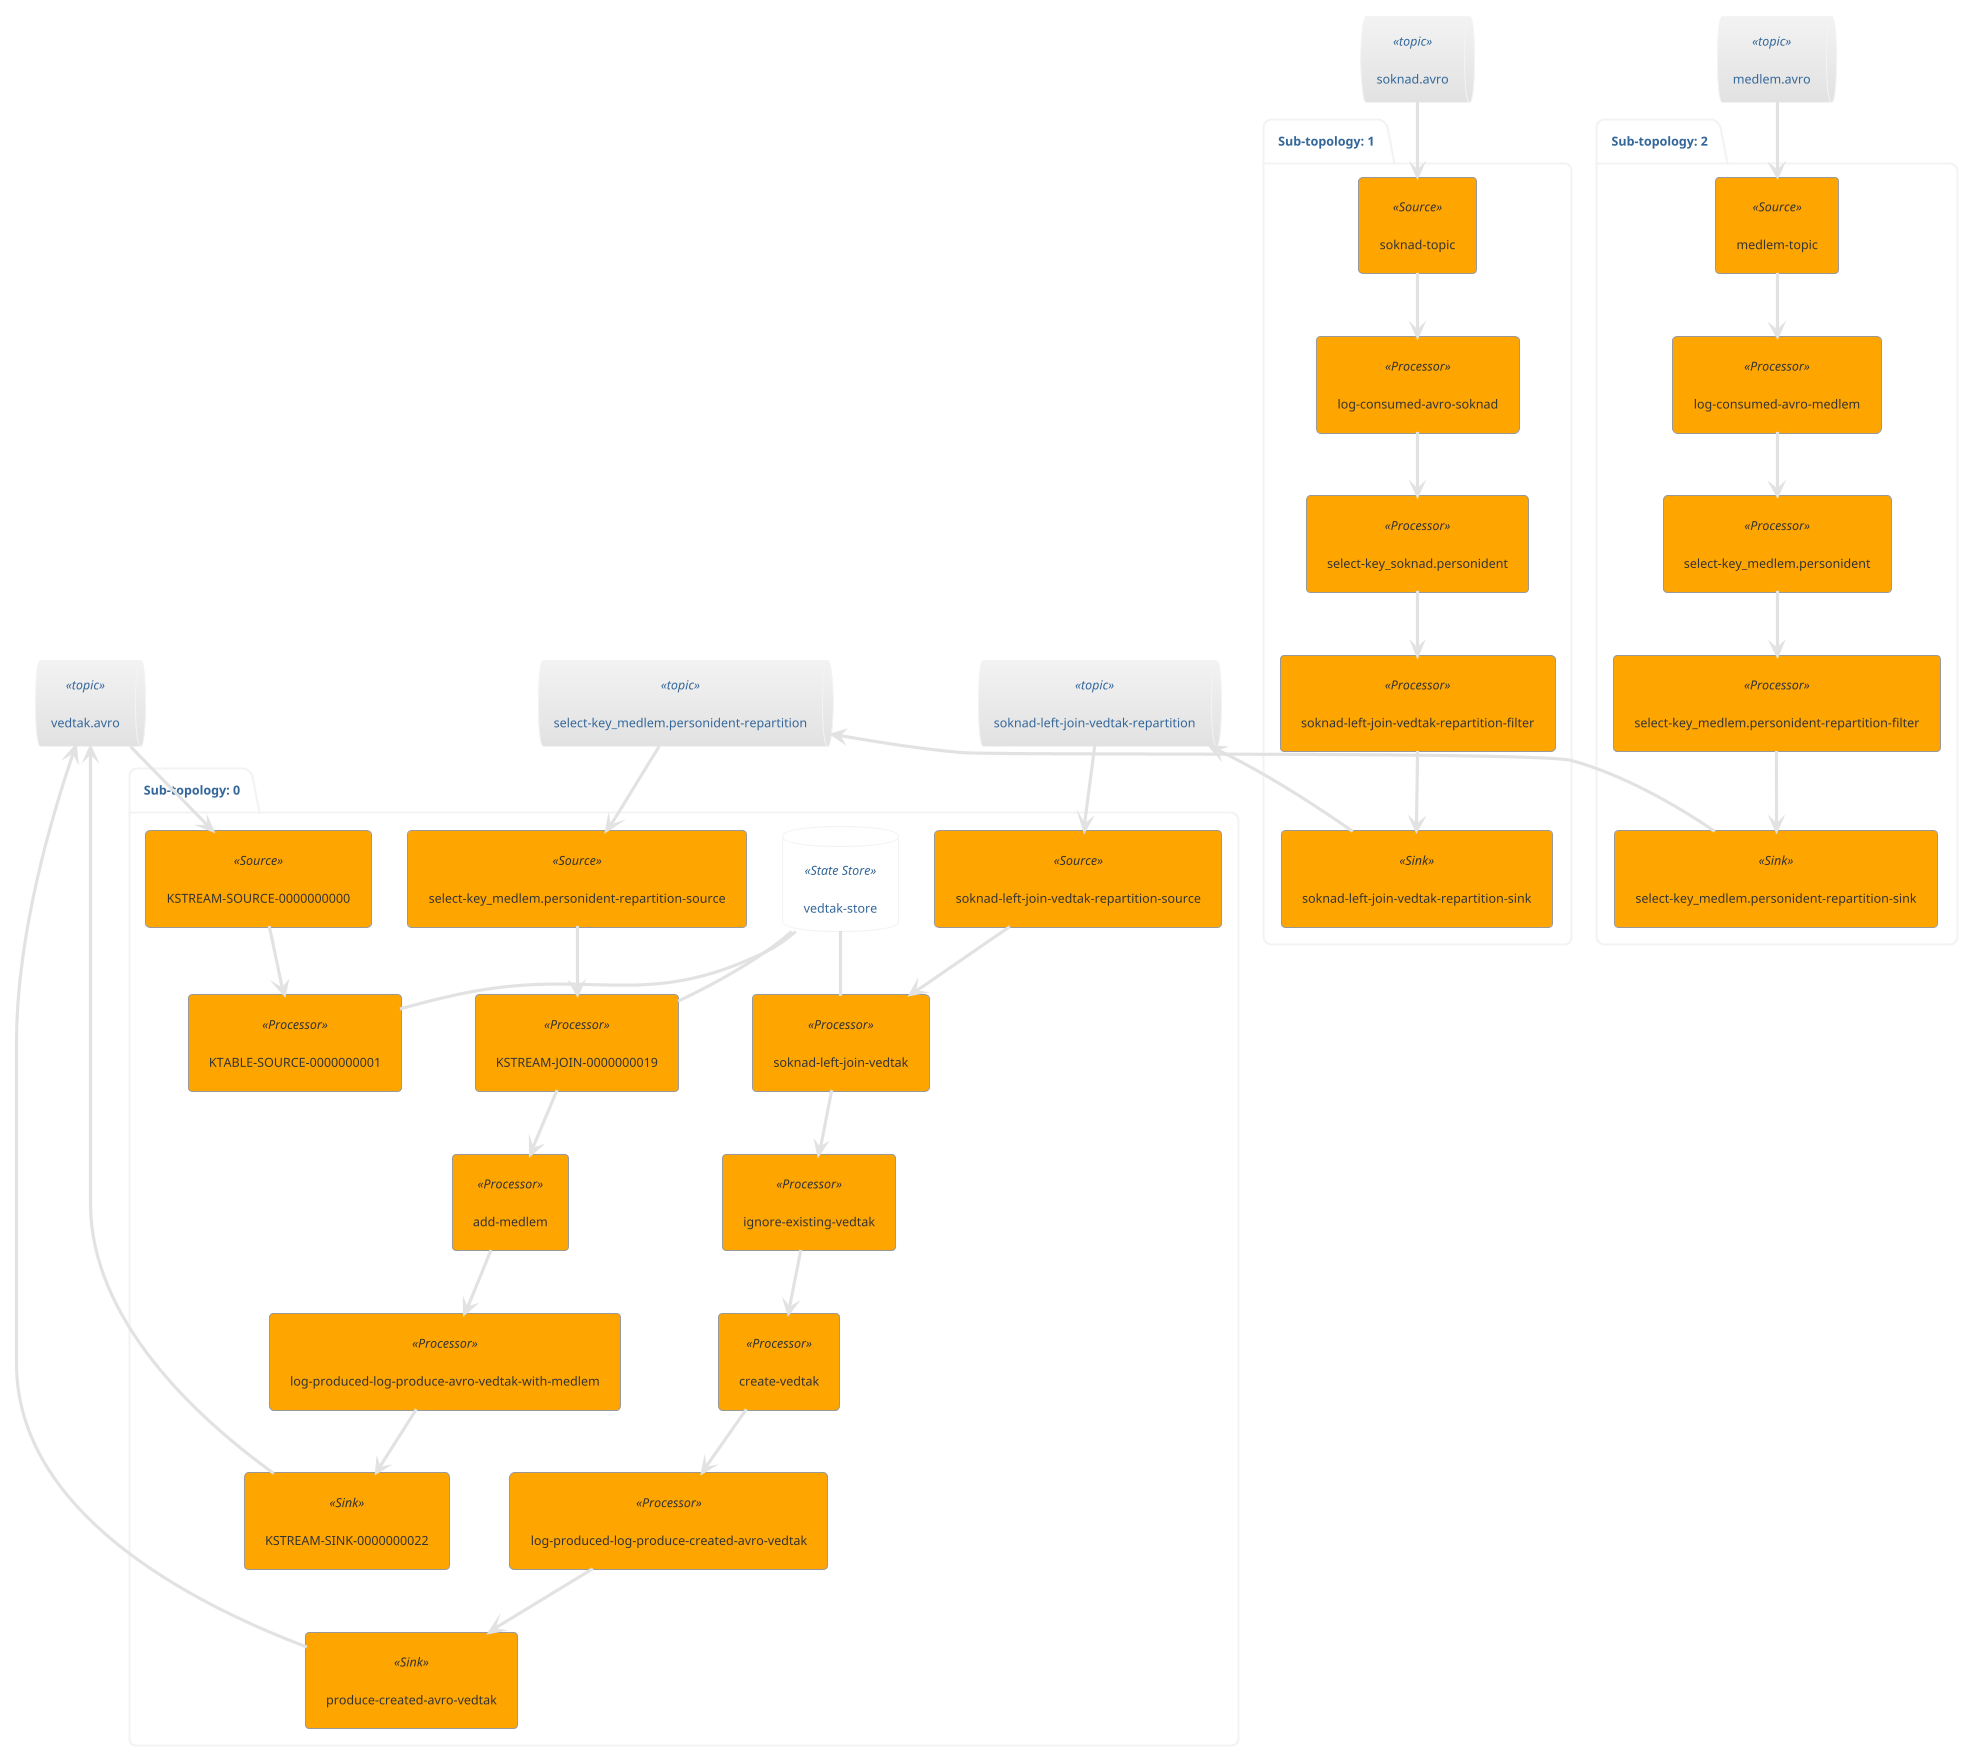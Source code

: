 @startuml
!theme lightgray
queue "vedtak.avro" <<topic>> as vedtak_avro
queue "soknad-left-join-vedtak-repartition" <<topic>> as soknad_left_join_vedtak_repartition
queue "select-key_medlem.personident-repartition" <<topic>> as select_key_medlem_personident_repartition
queue "soknad.avro" <<topic>> as soknad_avro
queue "medlem.avro" <<topic>> as medlem_avro
package "Sub-topology: 0" {
	database "vedtak-store" <<State Store>> as vedtak_store
	agent "soknad-left-join-vedtak-repartition-source" <<Source>> as soknad_left_join_vedtak_repartition_source
	agent "select-key_medlem.personident-repartition-source" <<Source>> as select_key_medlem_personident_repartition_source
	agent "soknad-left-join-vedtak" <<Processor>> as soknad_left_join_vedtak
	agent "KSTREAM-JOIN-0000000019" <<Processor>> as KSTREAM_JOIN_0000000019
	agent "ignore-existing-vedtak" <<Processor>> as ignore_existing_vedtak
	agent "add-medlem" <<Processor>> as add_medlem
	agent "create-vedtak" <<Processor>> as create_vedtak
	agent "KSTREAM-SOURCE-0000000000" <<Source>> as KSTREAM_SOURCE_0000000000
	agent "log-produced-log-produce-avro-vedtak-with-medlem" <<Processor>> as log_produced_log_produce_avro_vedtak_with_medlem
	agent "log-produced-log-produce-created-avro-vedtak" <<Processor>> as log_produced_log_produce_created_avro_vedtak
	agent "KSTREAM-SINK-0000000022" <<Sink>> as KSTREAM_SINK_0000000022
	agent "KTABLE-SOURCE-0000000001" <<Processor>> as KTABLE_SOURCE_0000000001
	agent "produce-created-avro-vedtak" <<Sink>> as produce_created_avro_vedtak
	soknad_left_join_vedtak_repartition --> soknad_left_join_vedtak_repartition_source
	select_key_medlem_personident_repartition --> select_key_medlem_personident_repartition_source
	vedtak_store -- soknad_left_join_vedtak
	vedtak_store -- KSTREAM_JOIN_0000000019
	vedtak_avro --> KSTREAM_SOURCE_0000000000
	vedtak_avro <-- KSTREAM_SINK_0000000022
	vedtak_store -- KTABLE_SOURCE_0000000001
	vedtak_avro <-- produce_created_avro_vedtak
	soknad_left_join_vedtak_repartition_source --> soknad_left_join_vedtak
	select_key_medlem_personident_repartition_source --> KSTREAM_JOIN_0000000019
	soknad_left_join_vedtak --> ignore_existing_vedtak
	KSTREAM_JOIN_0000000019 --> add_medlem
	ignore_existing_vedtak --> create_vedtak
	add_medlem --> log_produced_log_produce_avro_vedtak_with_medlem
	create_vedtak --> log_produced_log_produce_created_avro_vedtak
	KSTREAM_SOURCE_0000000000 --> KTABLE_SOURCE_0000000001
	log_produced_log_produce_avro_vedtak_with_medlem --> KSTREAM_SINK_0000000022
	log_produced_log_produce_created_avro_vedtak --> produce_created_avro_vedtak
}
package "Sub-topology: 1" {
	agent "soknad-topic" <<Source>> as soknad_topic
	agent "log-consumed-avro-soknad" <<Processor>> as log_consumed_avro_soknad
	agent "select-key_soknad.personident" <<Processor>> as select_key_soknad_personident
	agent "soknad-left-join-vedtak-repartition-filter" <<Processor>> as soknad_left_join_vedtak_repartition_filter
	agent "soknad-left-join-vedtak-repartition-sink" <<Sink>> as soknad_left_join_vedtak_repartition_sink
	soknad_avro --> soknad_topic
	soknad_left_join_vedtak_repartition <-- soknad_left_join_vedtak_repartition_sink
	soknad_topic --> log_consumed_avro_soknad
	log_consumed_avro_soknad --> select_key_soknad_personident
	select_key_soknad_personident --> soknad_left_join_vedtak_repartition_filter
	soknad_left_join_vedtak_repartition_filter --> soknad_left_join_vedtak_repartition_sink
}
package "Sub-topology: 2" {
	agent "medlem-topic" <<Source>> as medlem_topic
	agent "log-consumed-avro-medlem" <<Processor>> as log_consumed_avro_medlem
	agent "select-key_medlem.personident" <<Processor>> as select_key_medlem_personident
	agent "select-key_medlem.personident-repartition-filter" <<Processor>> as select_key_medlem_personident_repartition_filter
	agent "select-key_medlem.personident-repartition-sink" <<Sink>> as select_key_medlem_personident_repartition_sink
	medlem_avro --> medlem_topic
	select_key_medlem_personident_repartition <-- select_key_medlem_personident_repartition_sink
	medlem_topic --> log_consumed_avro_medlem
	log_consumed_avro_medlem --> select_key_medlem_personident
	select_key_medlem_personident --> select_key_medlem_personident_repartition_filter
	select_key_medlem_personident_repartition_filter --> select_key_medlem_personident_repartition_sink
}
@enduml